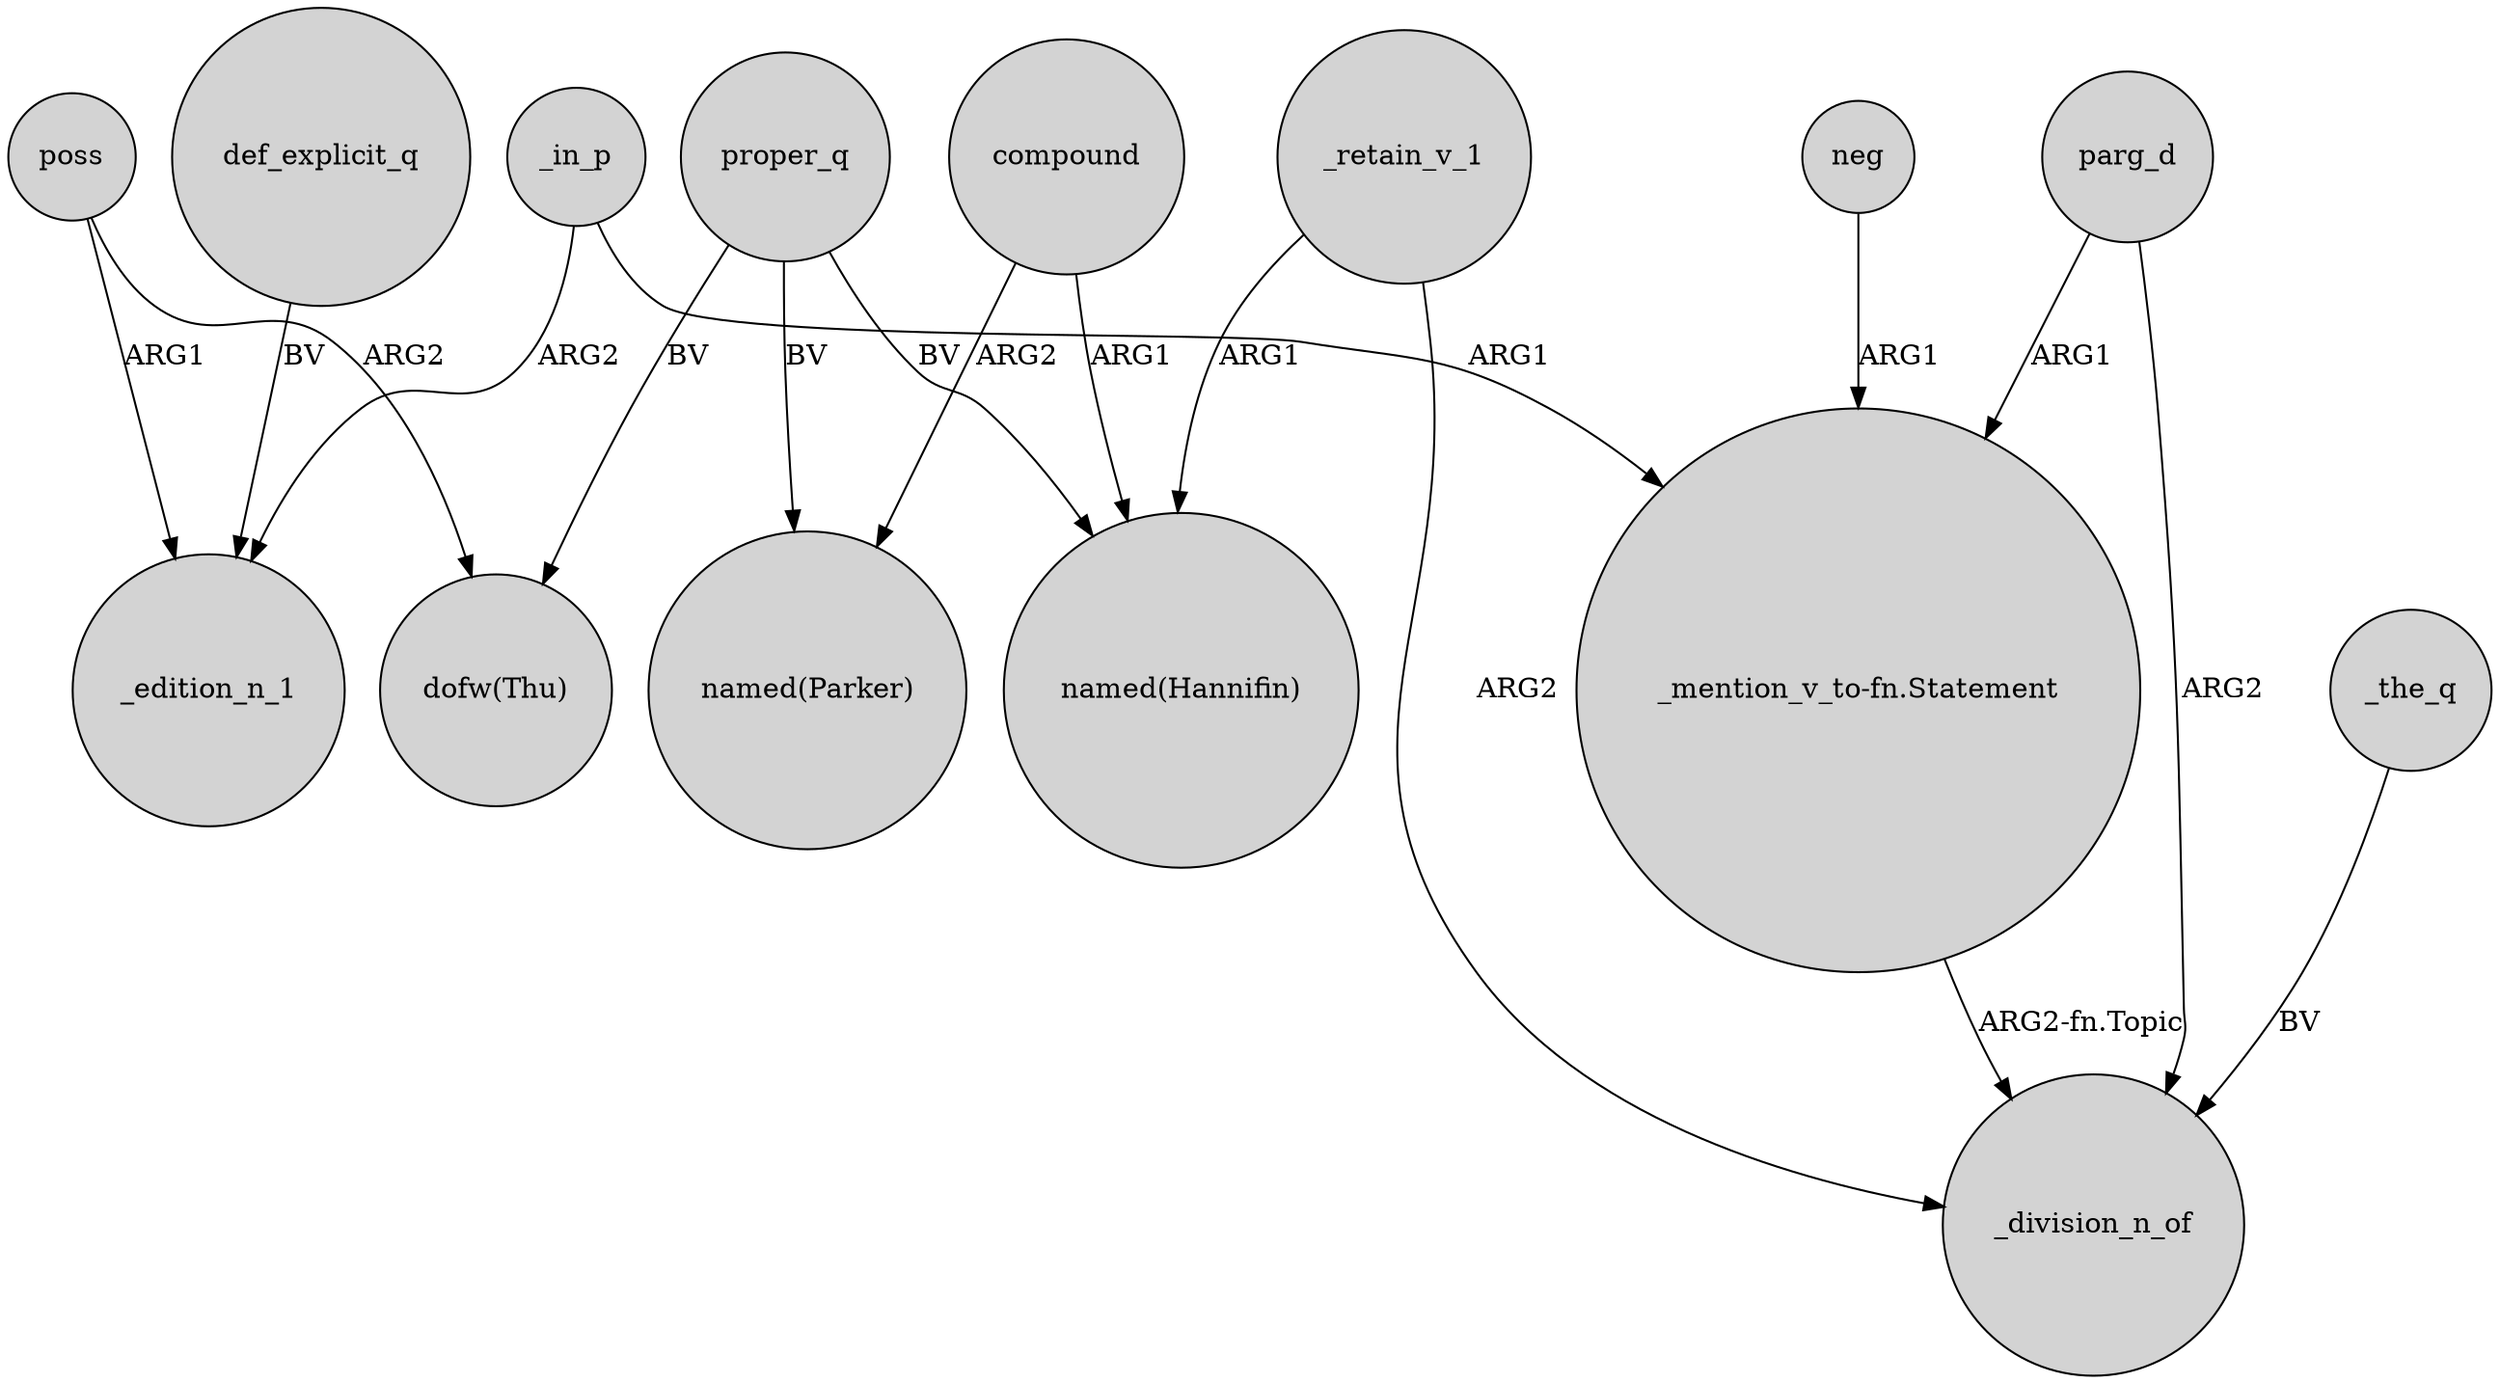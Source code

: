 digraph {
	node [shape=circle style=filled]
	_in_p -> _edition_n_1 [label=ARG2]
	_retain_v_1 -> _division_n_of [label=ARG2]
	proper_q -> "named(Parker)" [label=BV]
	_in_p -> "_mention_v_to-fn.Statement" [label=ARG1]
	def_explicit_q -> _edition_n_1 [label=BV]
	parg_d -> "_mention_v_to-fn.Statement" [label=ARG1]
	parg_d -> _division_n_of [label=ARG2]
	poss -> "dofw(Thu)" [label=ARG2]
	poss -> _edition_n_1 [label=ARG1]
	neg -> "_mention_v_to-fn.Statement" [label=ARG1]
	proper_q -> "named(Hannifin)" [label=BV]
	proper_q -> "dofw(Thu)" [label=BV]
	compound -> "named(Hannifin)" [label=ARG1]
	compound -> "named(Parker)" [label=ARG2]
	"_mention_v_to-fn.Statement" -> _division_n_of [label="ARG2-fn.Topic"]
	_the_q -> _division_n_of [label=BV]
	_retain_v_1 -> "named(Hannifin)" [label=ARG1]
}
